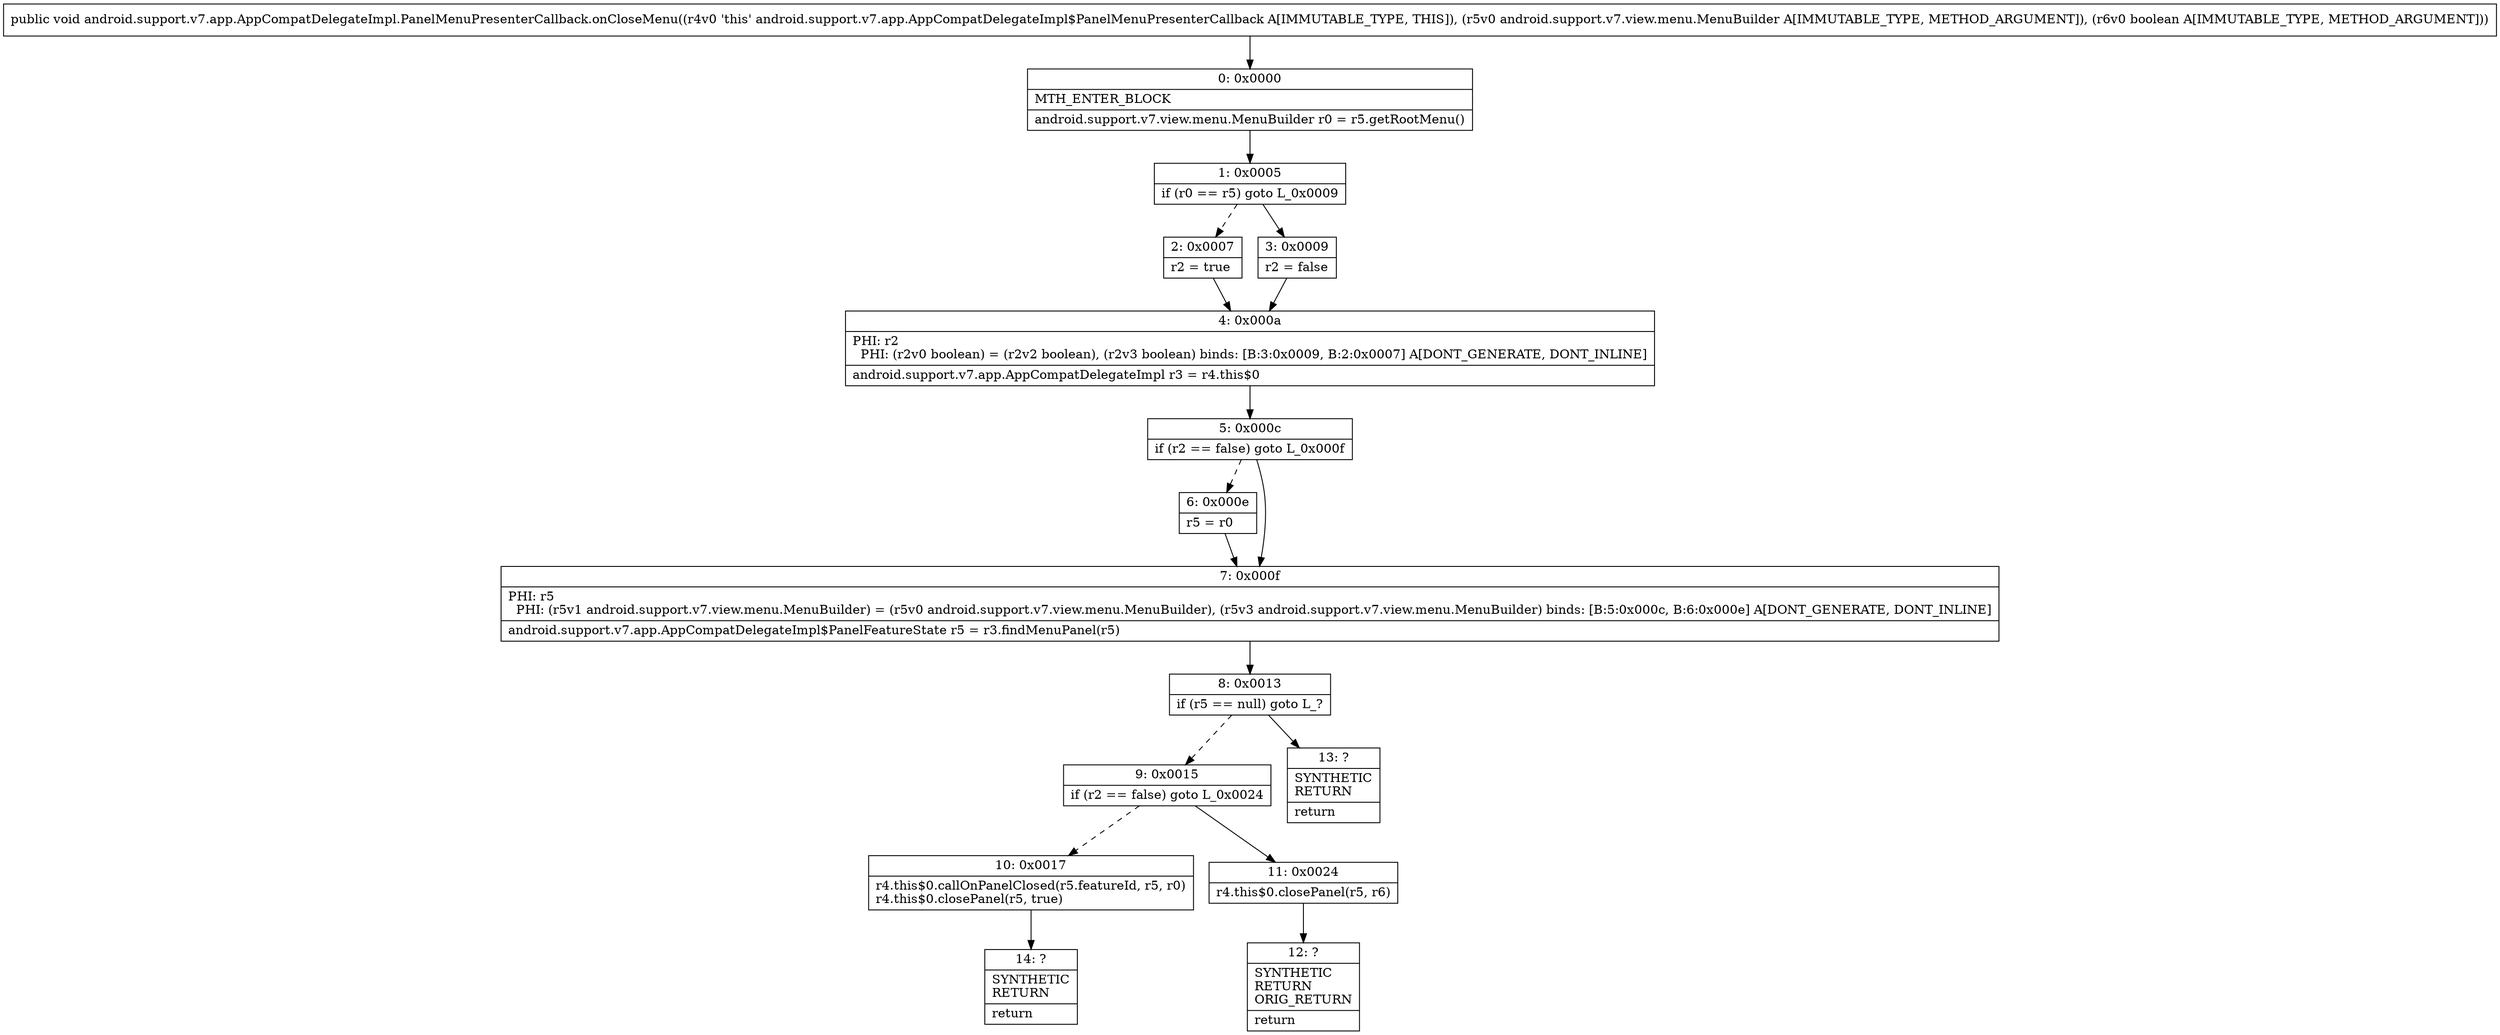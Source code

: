 digraph "CFG forandroid.support.v7.app.AppCompatDelegateImpl.PanelMenuPresenterCallback.onCloseMenu(Landroid\/support\/v7\/view\/menu\/MenuBuilder;Z)V" {
Node_0 [shape=record,label="{0\:\ 0x0000|MTH_ENTER_BLOCK\l|android.support.v7.view.menu.MenuBuilder r0 = r5.getRootMenu()\l}"];
Node_1 [shape=record,label="{1\:\ 0x0005|if (r0 == r5) goto L_0x0009\l}"];
Node_2 [shape=record,label="{2\:\ 0x0007|r2 = true\l}"];
Node_3 [shape=record,label="{3\:\ 0x0009|r2 = false\l}"];
Node_4 [shape=record,label="{4\:\ 0x000a|PHI: r2 \l  PHI: (r2v0 boolean) = (r2v2 boolean), (r2v3 boolean) binds: [B:3:0x0009, B:2:0x0007] A[DONT_GENERATE, DONT_INLINE]\l|android.support.v7.app.AppCompatDelegateImpl r3 = r4.this$0\l}"];
Node_5 [shape=record,label="{5\:\ 0x000c|if (r2 == false) goto L_0x000f\l}"];
Node_6 [shape=record,label="{6\:\ 0x000e|r5 = r0\l}"];
Node_7 [shape=record,label="{7\:\ 0x000f|PHI: r5 \l  PHI: (r5v1 android.support.v7.view.menu.MenuBuilder) = (r5v0 android.support.v7.view.menu.MenuBuilder), (r5v3 android.support.v7.view.menu.MenuBuilder) binds: [B:5:0x000c, B:6:0x000e] A[DONT_GENERATE, DONT_INLINE]\l|android.support.v7.app.AppCompatDelegateImpl$PanelFeatureState r5 = r3.findMenuPanel(r5)\l}"];
Node_8 [shape=record,label="{8\:\ 0x0013|if (r5 == null) goto L_?\l}"];
Node_9 [shape=record,label="{9\:\ 0x0015|if (r2 == false) goto L_0x0024\l}"];
Node_10 [shape=record,label="{10\:\ 0x0017|r4.this$0.callOnPanelClosed(r5.featureId, r5, r0)\lr4.this$0.closePanel(r5, true)\l}"];
Node_11 [shape=record,label="{11\:\ 0x0024|r4.this$0.closePanel(r5, r6)\l}"];
Node_12 [shape=record,label="{12\:\ ?|SYNTHETIC\lRETURN\lORIG_RETURN\l|return\l}"];
Node_13 [shape=record,label="{13\:\ ?|SYNTHETIC\lRETURN\l|return\l}"];
Node_14 [shape=record,label="{14\:\ ?|SYNTHETIC\lRETURN\l|return\l}"];
MethodNode[shape=record,label="{public void android.support.v7.app.AppCompatDelegateImpl.PanelMenuPresenterCallback.onCloseMenu((r4v0 'this' android.support.v7.app.AppCompatDelegateImpl$PanelMenuPresenterCallback A[IMMUTABLE_TYPE, THIS]), (r5v0 android.support.v7.view.menu.MenuBuilder A[IMMUTABLE_TYPE, METHOD_ARGUMENT]), (r6v0 boolean A[IMMUTABLE_TYPE, METHOD_ARGUMENT])) }"];
MethodNode -> Node_0;
Node_0 -> Node_1;
Node_1 -> Node_2[style=dashed];
Node_1 -> Node_3;
Node_2 -> Node_4;
Node_3 -> Node_4;
Node_4 -> Node_5;
Node_5 -> Node_6[style=dashed];
Node_5 -> Node_7;
Node_6 -> Node_7;
Node_7 -> Node_8;
Node_8 -> Node_9[style=dashed];
Node_8 -> Node_13;
Node_9 -> Node_10[style=dashed];
Node_9 -> Node_11;
Node_10 -> Node_14;
Node_11 -> Node_12;
}

